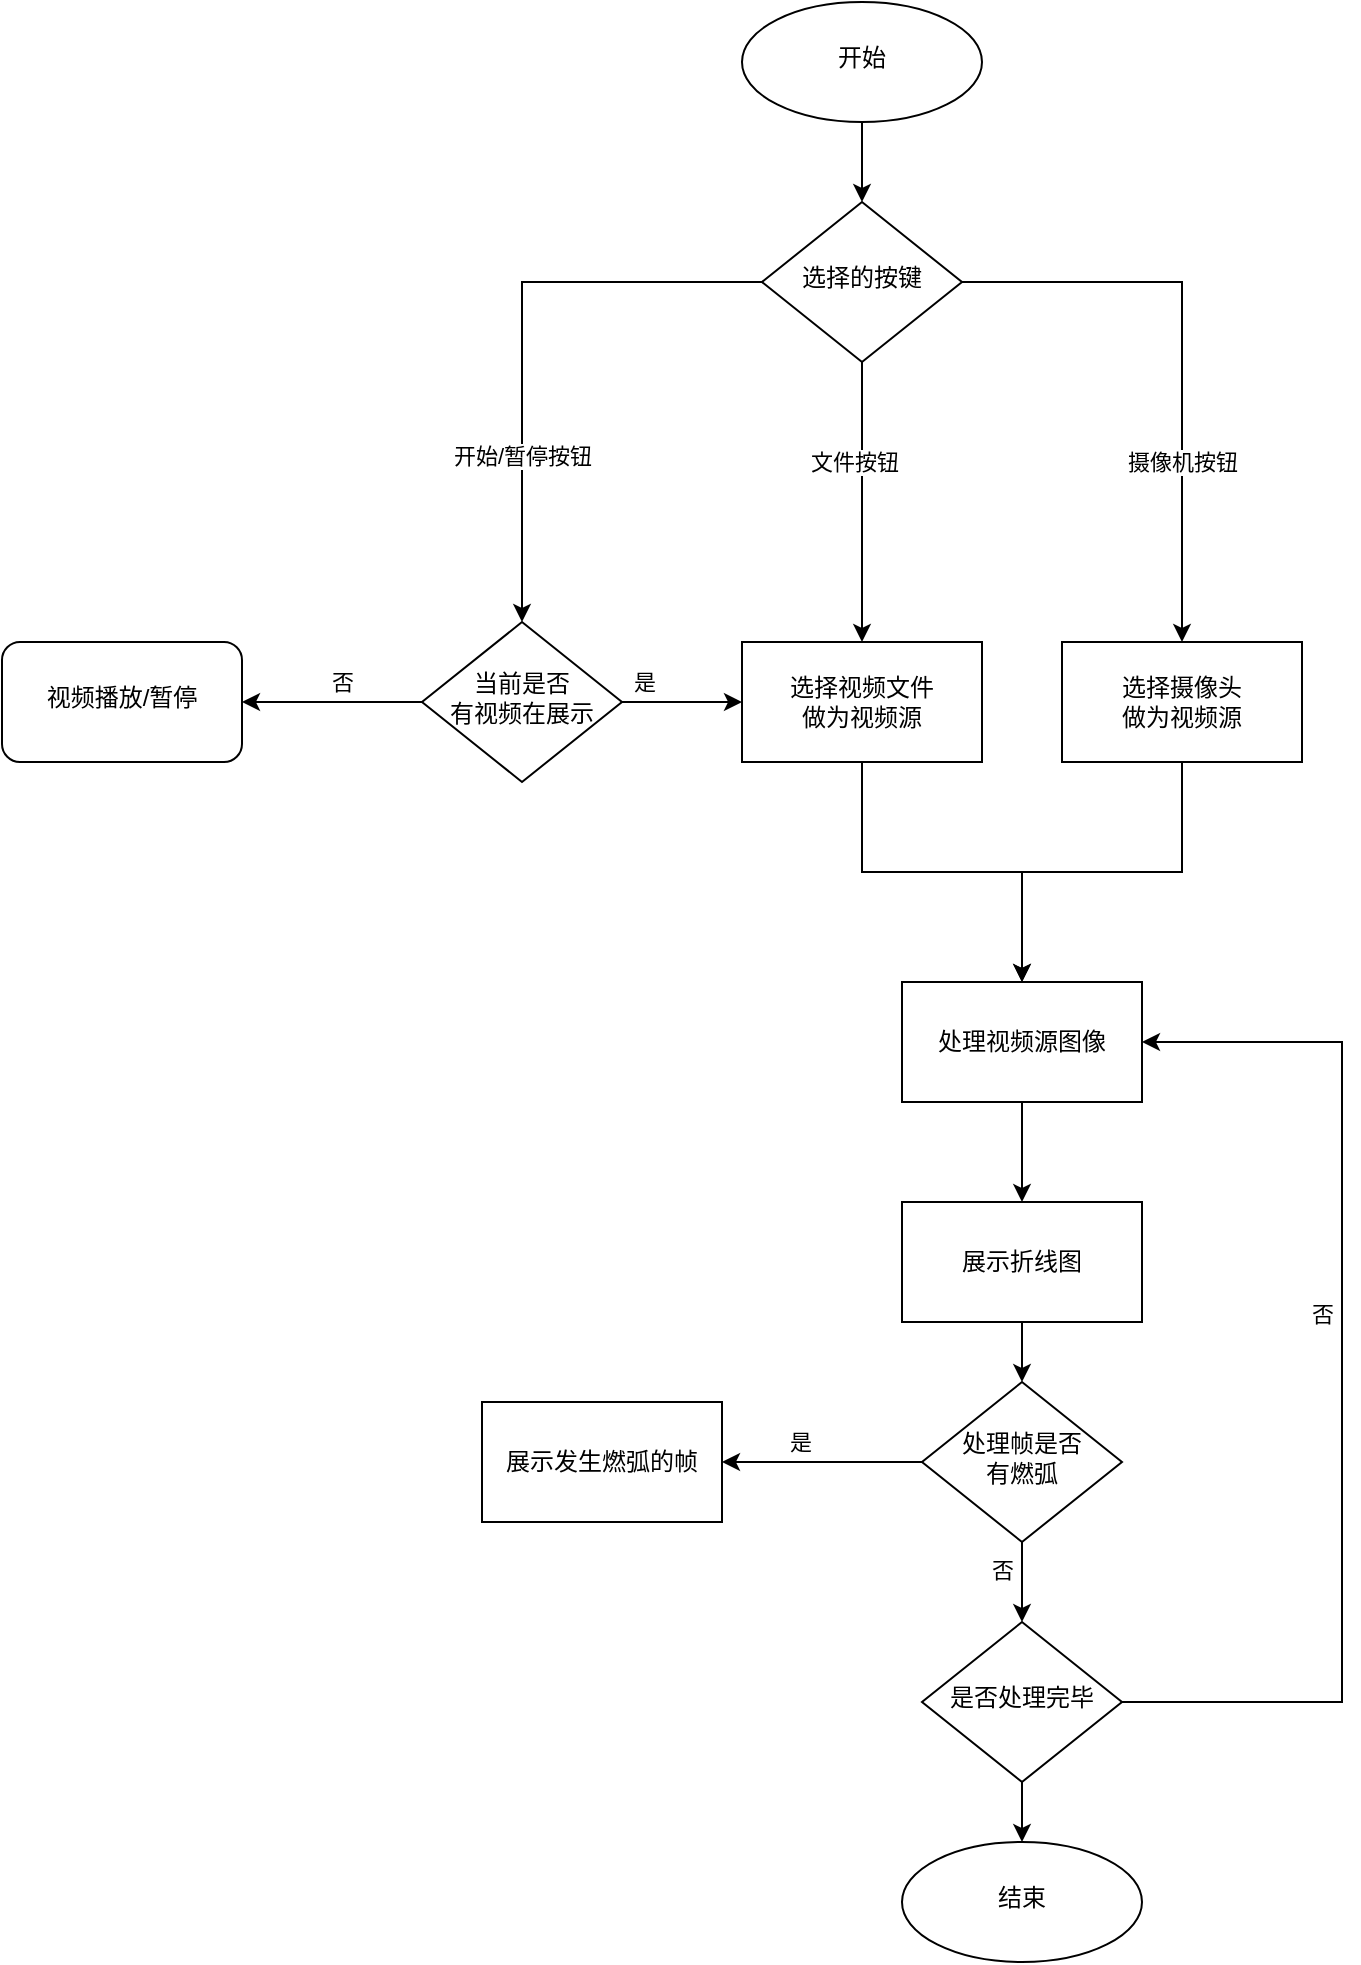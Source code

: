 <mxfile version="17.4.6" type="github">
  <diagram id="C5RBs43oDa-KdzZeNtuy" name="Page-1">
    <mxGraphModel dx="860" dy="488" grid="1" gridSize="10" guides="1" tooltips="1" connect="1" arrows="1" fold="1" page="1" pageScale="1" pageWidth="827" pageHeight="1169" math="0" shadow="0">
      <root>
        <mxCell id="WIyWlLk6GJQsqaUBKTNV-0" />
        <mxCell id="WIyWlLk6GJQsqaUBKTNV-1" parent="WIyWlLk6GJQsqaUBKTNV-0" />
        <mxCell id="EmWaKqDRH7EM95riSBQ2-44" style="edgeStyle=orthogonalEdgeStyle;rounded=0;orthogonalLoop=1;jettySize=auto;html=1;exitX=1;exitY=0.5;exitDx=0;exitDy=0;entryX=0.5;entryY=0;entryDx=0;entryDy=0;" edge="1" parent="WIyWlLk6GJQsqaUBKTNV-1" source="WIyWlLk6GJQsqaUBKTNV-6" target="EmWaKqDRH7EM95riSBQ2-16">
          <mxGeometry relative="1" as="geometry" />
        </mxCell>
        <mxCell id="EmWaKqDRH7EM95riSBQ2-51" value="摄像机按钮" style="edgeLabel;html=1;align=center;verticalAlign=middle;resizable=0;points=[];" vertex="1" connectable="0" parent="EmWaKqDRH7EM95riSBQ2-44">
          <mxGeometry x="0.083" y="-3" relative="1" as="geometry">
            <mxPoint x="3" y="43" as="offset" />
          </mxGeometry>
        </mxCell>
        <mxCell id="EmWaKqDRH7EM95riSBQ2-45" style="edgeStyle=orthogonalEdgeStyle;rounded=0;orthogonalLoop=1;jettySize=auto;html=1;entryX=0.5;entryY=0;entryDx=0;entryDy=0;" edge="1" parent="WIyWlLk6GJQsqaUBKTNV-1" source="WIyWlLk6GJQsqaUBKTNV-6" target="EmWaKqDRH7EM95riSBQ2-17">
          <mxGeometry relative="1" as="geometry" />
        </mxCell>
        <mxCell id="EmWaKqDRH7EM95riSBQ2-52" value="文件按钮" style="edgeLabel;html=1;align=center;verticalAlign=middle;resizable=0;points=[];" vertex="1" connectable="0" parent="EmWaKqDRH7EM95riSBQ2-45">
          <mxGeometry x="-0.286" y="-4" relative="1" as="geometry">
            <mxPoint as="offset" />
          </mxGeometry>
        </mxCell>
        <mxCell id="EmWaKqDRH7EM95riSBQ2-46" style="edgeStyle=orthogonalEdgeStyle;rounded=0;orthogonalLoop=1;jettySize=auto;html=1;entryX=0.5;entryY=0;entryDx=0;entryDy=0;" edge="1" parent="WIyWlLk6GJQsqaUBKTNV-1" source="WIyWlLk6GJQsqaUBKTNV-6" target="WIyWlLk6GJQsqaUBKTNV-10">
          <mxGeometry relative="1" as="geometry" />
        </mxCell>
        <mxCell id="EmWaKqDRH7EM95riSBQ2-53" value="开始/暂停按钮" style="edgeLabel;html=1;align=center;verticalAlign=middle;resizable=0;points=[];" vertex="1" connectable="0" parent="EmWaKqDRH7EM95riSBQ2-46">
          <mxGeometry x="0.279" y="2" relative="1" as="geometry">
            <mxPoint x="-2" y="21" as="offset" />
          </mxGeometry>
        </mxCell>
        <mxCell id="WIyWlLk6GJQsqaUBKTNV-6" value="选择的按键" style="rhombus;whiteSpace=wrap;html=1;shadow=0;fontFamily=Helvetica;fontSize=12;align=center;strokeWidth=1;spacing=6;spacingTop=-4;" parent="WIyWlLk6GJQsqaUBKTNV-1" vertex="1">
          <mxGeometry x="460" y="220" width="100" height="80" as="geometry" />
        </mxCell>
        <mxCell id="EmWaKqDRH7EM95riSBQ2-47" style="edgeStyle=orthogonalEdgeStyle;rounded=0;orthogonalLoop=1;jettySize=auto;html=1;" edge="1" parent="WIyWlLk6GJQsqaUBKTNV-1" source="WIyWlLk6GJQsqaUBKTNV-10" target="EmWaKqDRH7EM95riSBQ2-17">
          <mxGeometry relative="1" as="geometry" />
        </mxCell>
        <mxCell id="EmWaKqDRH7EM95riSBQ2-54" value="是" style="edgeLabel;html=1;align=center;verticalAlign=middle;resizable=0;points=[];" vertex="1" connectable="0" parent="EmWaKqDRH7EM95riSBQ2-47">
          <mxGeometry x="0.229" y="-2" relative="1" as="geometry">
            <mxPoint x="-26" y="-12" as="offset" />
          </mxGeometry>
        </mxCell>
        <mxCell id="EmWaKqDRH7EM95riSBQ2-50" style="edgeStyle=orthogonalEdgeStyle;rounded=0;orthogonalLoop=1;jettySize=auto;html=1;entryX=1;entryY=0.5;entryDx=0;entryDy=0;" edge="1" parent="WIyWlLk6GJQsqaUBKTNV-1" source="WIyWlLk6GJQsqaUBKTNV-10" target="EmWaKqDRH7EM95riSBQ2-22">
          <mxGeometry relative="1" as="geometry" />
        </mxCell>
        <mxCell id="EmWaKqDRH7EM95riSBQ2-55" value="否" style="edgeLabel;html=1;align=center;verticalAlign=middle;resizable=0;points=[];" vertex="1" connectable="0" parent="EmWaKqDRH7EM95riSBQ2-50">
          <mxGeometry x="-0.2" y="-1" relative="1" as="geometry">
            <mxPoint x="-4" y="-9" as="offset" />
          </mxGeometry>
        </mxCell>
        <mxCell id="WIyWlLk6GJQsqaUBKTNV-10" value="当前是否&lt;br&gt;有视频在展示" style="rhombus;whiteSpace=wrap;html=1;shadow=0;fontFamily=Helvetica;fontSize=12;align=center;strokeWidth=1;spacing=6;spacingTop=-4;" parent="WIyWlLk6GJQsqaUBKTNV-1" vertex="1">
          <mxGeometry x="290" y="430" width="100" height="80" as="geometry" />
        </mxCell>
        <mxCell id="EmWaKqDRH7EM95riSBQ2-49" style="edgeStyle=orthogonalEdgeStyle;rounded=0;orthogonalLoop=1;jettySize=auto;html=1;entryX=0.5;entryY=0;entryDx=0;entryDy=0;" edge="1" parent="WIyWlLk6GJQsqaUBKTNV-1" source="EmWaKqDRH7EM95riSBQ2-16" target="EmWaKqDRH7EM95riSBQ2-25">
          <mxGeometry relative="1" as="geometry" />
        </mxCell>
        <mxCell id="EmWaKqDRH7EM95riSBQ2-16" value="&lt;span&gt;选择摄像头&lt;/span&gt;&lt;br&gt;&lt;span&gt;做为视频源&lt;/span&gt;" style="rounded=0;whiteSpace=wrap;html=1;" vertex="1" parent="WIyWlLk6GJQsqaUBKTNV-1">
          <mxGeometry x="610" y="440" width="120" height="60" as="geometry" />
        </mxCell>
        <mxCell id="EmWaKqDRH7EM95riSBQ2-48" style="edgeStyle=orthogonalEdgeStyle;rounded=0;orthogonalLoop=1;jettySize=auto;html=1;entryX=0.5;entryY=0;entryDx=0;entryDy=0;" edge="1" parent="WIyWlLk6GJQsqaUBKTNV-1" source="EmWaKqDRH7EM95riSBQ2-17" target="EmWaKqDRH7EM95riSBQ2-25">
          <mxGeometry relative="1" as="geometry" />
        </mxCell>
        <mxCell id="EmWaKqDRH7EM95riSBQ2-17" value="&lt;span&gt;选择视频文件&lt;/span&gt;&lt;br&gt;&lt;span&gt;做为视频源&lt;/span&gt;" style="rounded=0;whiteSpace=wrap;html=1;" vertex="1" parent="WIyWlLk6GJQsqaUBKTNV-1">
          <mxGeometry x="450" y="440" width="120" height="60" as="geometry" />
        </mxCell>
        <mxCell id="EmWaKqDRH7EM95riSBQ2-22" value="视频播放/暂停" style="rounded=1;whiteSpace=wrap;html=1;shadow=0;strokeWidth=1;spacing=6;spacingTop=-4;" vertex="1" parent="WIyWlLk6GJQsqaUBKTNV-1">
          <mxGeometry x="80" y="440" width="120" height="60" as="geometry" />
        </mxCell>
        <mxCell id="EmWaKqDRH7EM95riSBQ2-33" value="" style="edgeStyle=orthogonalEdgeStyle;rounded=0;orthogonalLoop=1;jettySize=auto;html=1;" edge="1" parent="WIyWlLk6GJQsqaUBKTNV-1" source="EmWaKqDRH7EM95riSBQ2-25" target="EmWaKqDRH7EM95riSBQ2-29">
          <mxGeometry relative="1" as="geometry" />
        </mxCell>
        <mxCell id="EmWaKqDRH7EM95riSBQ2-25" value="处理视频源图像" style="rounded=0;whiteSpace=wrap;html=1;" vertex="1" parent="WIyWlLk6GJQsqaUBKTNV-1">
          <mxGeometry x="530" y="610" width="120" height="60" as="geometry" />
        </mxCell>
        <mxCell id="EmWaKqDRH7EM95riSBQ2-34" value="" style="edgeStyle=orthogonalEdgeStyle;rounded=0;orthogonalLoop=1;jettySize=auto;html=1;" edge="1" parent="WIyWlLk6GJQsqaUBKTNV-1" source="EmWaKqDRH7EM95riSBQ2-29" target="EmWaKqDRH7EM95riSBQ2-30">
          <mxGeometry relative="1" as="geometry" />
        </mxCell>
        <mxCell id="EmWaKqDRH7EM95riSBQ2-29" value="展示折线图" style="rounded=0;whiteSpace=wrap;html=1;" vertex="1" parent="WIyWlLk6GJQsqaUBKTNV-1">
          <mxGeometry x="530" y="720" width="120" height="60" as="geometry" />
        </mxCell>
        <mxCell id="EmWaKqDRH7EM95riSBQ2-32" style="edgeStyle=orthogonalEdgeStyle;rounded=0;orthogonalLoop=1;jettySize=auto;html=1;exitX=0;exitY=0.5;exitDx=0;exitDy=0;entryX=1;entryY=0.5;entryDx=0;entryDy=0;" edge="1" parent="WIyWlLk6GJQsqaUBKTNV-1" source="EmWaKqDRH7EM95riSBQ2-30" target="EmWaKqDRH7EM95riSBQ2-31">
          <mxGeometry relative="1" as="geometry" />
        </mxCell>
        <mxCell id="EmWaKqDRH7EM95riSBQ2-56" value="是" style="edgeLabel;html=1;align=center;verticalAlign=middle;resizable=0;points=[];" vertex="1" connectable="0" parent="EmWaKqDRH7EM95riSBQ2-32">
          <mxGeometry x="-0.252" y="-1" relative="1" as="geometry">
            <mxPoint x="-24" y="-9" as="offset" />
          </mxGeometry>
        </mxCell>
        <mxCell id="EmWaKqDRH7EM95riSBQ2-36" value="" style="edgeStyle=orthogonalEdgeStyle;rounded=0;orthogonalLoop=1;jettySize=auto;html=1;" edge="1" parent="WIyWlLk6GJQsqaUBKTNV-1" source="EmWaKqDRH7EM95riSBQ2-30" target="EmWaKqDRH7EM95riSBQ2-35">
          <mxGeometry relative="1" as="geometry" />
        </mxCell>
        <mxCell id="EmWaKqDRH7EM95riSBQ2-57" value="否" style="edgeLabel;html=1;align=center;verticalAlign=middle;resizable=0;points=[];" vertex="1" connectable="0" parent="EmWaKqDRH7EM95riSBQ2-36">
          <mxGeometry x="-0.291" y="-2" relative="1" as="geometry">
            <mxPoint x="-8" as="offset" />
          </mxGeometry>
        </mxCell>
        <mxCell id="EmWaKqDRH7EM95riSBQ2-30" value="处理帧是否&lt;br&gt;有燃弧" style="rhombus;whiteSpace=wrap;html=1;shadow=0;fontFamily=Helvetica;fontSize=12;align=center;strokeWidth=1;spacing=6;spacingTop=-4;" vertex="1" parent="WIyWlLk6GJQsqaUBKTNV-1">
          <mxGeometry x="540" y="810" width="100" height="80" as="geometry" />
        </mxCell>
        <mxCell id="EmWaKqDRH7EM95riSBQ2-31" value="展示发生燃弧的帧" style="rounded=0;whiteSpace=wrap;html=1;" vertex="1" parent="WIyWlLk6GJQsqaUBKTNV-1">
          <mxGeometry x="320" y="820" width="120" height="60" as="geometry" />
        </mxCell>
        <mxCell id="EmWaKqDRH7EM95riSBQ2-37" style="edgeStyle=orthogonalEdgeStyle;rounded=0;orthogonalLoop=1;jettySize=auto;html=1;exitX=1;exitY=0.5;exitDx=0;exitDy=0;entryX=1;entryY=0.5;entryDx=0;entryDy=0;" edge="1" parent="WIyWlLk6GJQsqaUBKTNV-1" source="EmWaKqDRH7EM95riSBQ2-35" target="EmWaKqDRH7EM95riSBQ2-25">
          <mxGeometry relative="1" as="geometry">
            <Array as="points">
              <mxPoint x="750" y="970" />
              <mxPoint x="750" y="640" />
            </Array>
          </mxGeometry>
        </mxCell>
        <mxCell id="EmWaKqDRH7EM95riSBQ2-58" value="否" style="edgeLabel;html=1;align=center;verticalAlign=middle;resizable=0;points=[];" vertex="1" connectable="0" parent="EmWaKqDRH7EM95riSBQ2-37">
          <mxGeometry x="-0.217" relative="1" as="geometry">
            <mxPoint x="-10" y="-93" as="offset" />
          </mxGeometry>
        </mxCell>
        <mxCell id="EmWaKqDRH7EM95riSBQ2-41" value="" style="edgeStyle=orthogonalEdgeStyle;rounded=0;orthogonalLoop=1;jettySize=auto;html=1;" edge="1" parent="WIyWlLk6GJQsqaUBKTNV-1" source="EmWaKqDRH7EM95riSBQ2-35" target="EmWaKqDRH7EM95riSBQ2-40">
          <mxGeometry relative="1" as="geometry" />
        </mxCell>
        <mxCell id="EmWaKqDRH7EM95riSBQ2-59" value="是" style="edgeLabel;html=1;align=center;verticalAlign=middle;resizable=0;points=[];" vertex="1" connectable="0" parent="EmWaKqDRH7EM95riSBQ2-41">
          <mxGeometry x="-0.347" y="4" relative="1" as="geometry">
            <mxPoint x="-14" y="21" as="offset" />
          </mxGeometry>
        </mxCell>
        <mxCell id="EmWaKqDRH7EM95riSBQ2-35" value="是否处理完毕" style="rhombus;whiteSpace=wrap;html=1;shadow=0;fontFamily=Helvetica;fontSize=12;align=center;strokeWidth=1;spacing=6;spacingTop=-4;" vertex="1" parent="WIyWlLk6GJQsqaUBKTNV-1">
          <mxGeometry x="540" y="930" width="100" height="80" as="geometry" />
        </mxCell>
        <mxCell id="EmWaKqDRH7EM95riSBQ2-40" value="结束" style="ellipse;whiteSpace=wrap;html=1;shadow=0;strokeWidth=1;spacing=6;spacingTop=-4;" vertex="1" parent="WIyWlLk6GJQsqaUBKTNV-1">
          <mxGeometry x="530" y="1040" width="120" height="60" as="geometry" />
        </mxCell>
        <mxCell id="EmWaKqDRH7EM95riSBQ2-43" value="" style="edgeStyle=orthogonalEdgeStyle;rounded=0;orthogonalLoop=1;jettySize=auto;html=1;" edge="1" parent="WIyWlLk6GJQsqaUBKTNV-1" source="EmWaKqDRH7EM95riSBQ2-42" target="WIyWlLk6GJQsqaUBKTNV-6">
          <mxGeometry relative="1" as="geometry" />
        </mxCell>
        <mxCell id="EmWaKqDRH7EM95riSBQ2-42" value="开始" style="ellipse;whiteSpace=wrap;html=1;shadow=0;strokeWidth=1;spacing=6;spacingTop=-4;" vertex="1" parent="WIyWlLk6GJQsqaUBKTNV-1">
          <mxGeometry x="450" y="120" width="120" height="60" as="geometry" />
        </mxCell>
      </root>
    </mxGraphModel>
  </diagram>
</mxfile>
